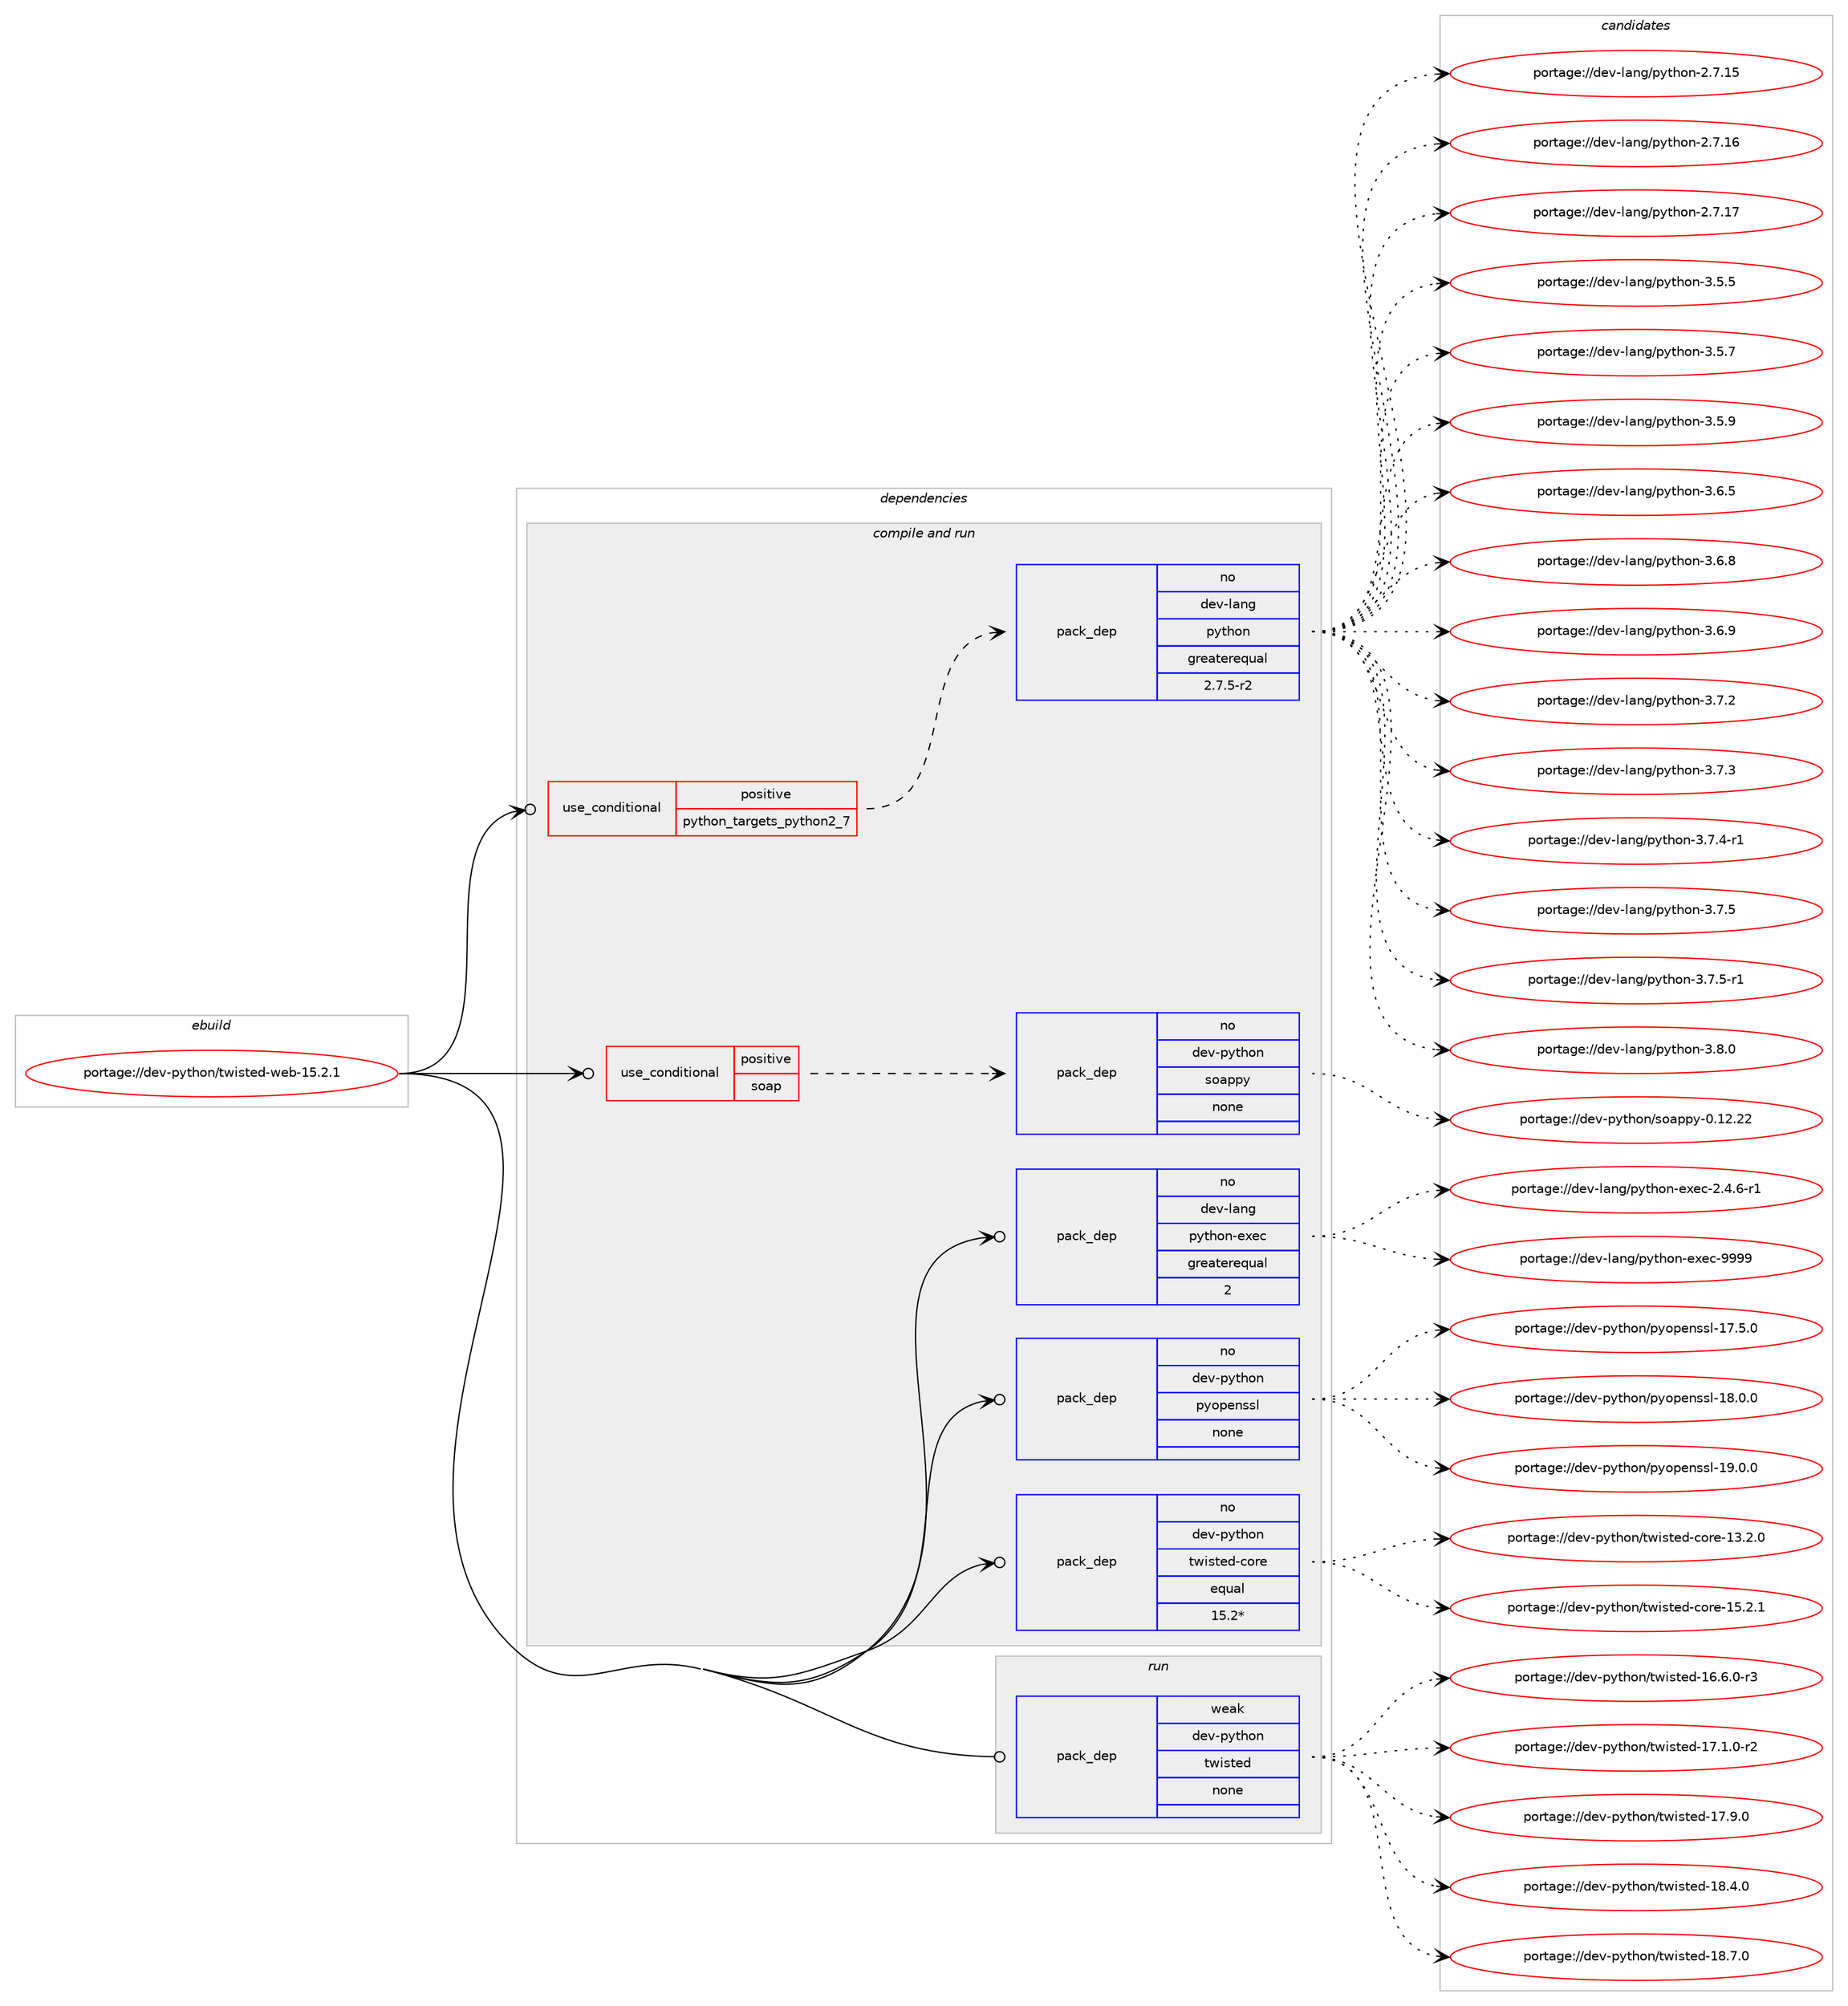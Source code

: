 digraph prolog {

# *************
# Graph options
# *************

newrank=true;
concentrate=true;
compound=true;
graph [rankdir=LR,fontname=Helvetica,fontsize=10,ranksep=1.5];#, ranksep=2.5, nodesep=0.2];
edge  [arrowhead=vee];
node  [fontname=Helvetica,fontsize=10];

# **********
# The ebuild
# **********

subgraph cluster_leftcol {
color=gray;
rank=same;
label=<<i>ebuild</i>>;
id [label="portage://dev-python/twisted-web-15.2.1", color=red, width=4, href="../dev-python/twisted-web-15.2.1.svg"];
}

# ****************
# The dependencies
# ****************

subgraph cluster_midcol {
color=gray;
label=<<i>dependencies</i>>;
subgraph cluster_compile {
fillcolor="#eeeeee";
style=filled;
label=<<i>compile</i>>;
}
subgraph cluster_compileandrun {
fillcolor="#eeeeee";
style=filled;
label=<<i>compile and run</i>>;
subgraph cond40107 {
dependency176942 [label=<<TABLE BORDER="0" CELLBORDER="1" CELLSPACING="0" CELLPADDING="4"><TR><TD ROWSPAN="3" CELLPADDING="10">use_conditional</TD></TR><TR><TD>positive</TD></TR><TR><TD>python_targets_python2_7</TD></TR></TABLE>>, shape=none, color=red];
subgraph pack133431 {
dependency176943 [label=<<TABLE BORDER="0" CELLBORDER="1" CELLSPACING="0" CELLPADDING="4" WIDTH="220"><TR><TD ROWSPAN="6" CELLPADDING="30">pack_dep</TD></TR><TR><TD WIDTH="110">no</TD></TR><TR><TD>dev-lang</TD></TR><TR><TD>python</TD></TR><TR><TD>greaterequal</TD></TR><TR><TD>2.7.5-r2</TD></TR></TABLE>>, shape=none, color=blue];
}
dependency176942:e -> dependency176943:w [weight=20,style="dashed",arrowhead="vee"];
}
id:e -> dependency176942:w [weight=20,style="solid",arrowhead="odotvee"];
subgraph cond40108 {
dependency176944 [label=<<TABLE BORDER="0" CELLBORDER="1" CELLSPACING="0" CELLPADDING="4"><TR><TD ROWSPAN="3" CELLPADDING="10">use_conditional</TD></TR><TR><TD>positive</TD></TR><TR><TD>soap</TD></TR></TABLE>>, shape=none, color=red];
subgraph pack133432 {
dependency176945 [label=<<TABLE BORDER="0" CELLBORDER="1" CELLSPACING="0" CELLPADDING="4" WIDTH="220"><TR><TD ROWSPAN="6" CELLPADDING="30">pack_dep</TD></TR><TR><TD WIDTH="110">no</TD></TR><TR><TD>dev-python</TD></TR><TR><TD>soappy</TD></TR><TR><TD>none</TD></TR><TR><TD></TD></TR></TABLE>>, shape=none, color=blue];
}
dependency176944:e -> dependency176945:w [weight=20,style="dashed",arrowhead="vee"];
}
id:e -> dependency176944:w [weight=20,style="solid",arrowhead="odotvee"];
subgraph pack133433 {
dependency176946 [label=<<TABLE BORDER="0" CELLBORDER="1" CELLSPACING="0" CELLPADDING="4" WIDTH="220"><TR><TD ROWSPAN="6" CELLPADDING="30">pack_dep</TD></TR><TR><TD WIDTH="110">no</TD></TR><TR><TD>dev-lang</TD></TR><TR><TD>python-exec</TD></TR><TR><TD>greaterequal</TD></TR><TR><TD>2</TD></TR></TABLE>>, shape=none, color=blue];
}
id:e -> dependency176946:w [weight=20,style="solid",arrowhead="odotvee"];
subgraph pack133434 {
dependency176947 [label=<<TABLE BORDER="0" CELLBORDER="1" CELLSPACING="0" CELLPADDING="4" WIDTH="220"><TR><TD ROWSPAN="6" CELLPADDING="30">pack_dep</TD></TR><TR><TD WIDTH="110">no</TD></TR><TR><TD>dev-python</TD></TR><TR><TD>pyopenssl</TD></TR><TR><TD>none</TD></TR><TR><TD></TD></TR></TABLE>>, shape=none, color=blue];
}
id:e -> dependency176947:w [weight=20,style="solid",arrowhead="odotvee"];
subgraph pack133435 {
dependency176948 [label=<<TABLE BORDER="0" CELLBORDER="1" CELLSPACING="0" CELLPADDING="4" WIDTH="220"><TR><TD ROWSPAN="6" CELLPADDING="30">pack_dep</TD></TR><TR><TD WIDTH="110">no</TD></TR><TR><TD>dev-python</TD></TR><TR><TD>twisted-core</TD></TR><TR><TD>equal</TD></TR><TR><TD>15.2*</TD></TR></TABLE>>, shape=none, color=blue];
}
id:e -> dependency176948:w [weight=20,style="solid",arrowhead="odotvee"];
}
subgraph cluster_run {
fillcolor="#eeeeee";
style=filled;
label=<<i>run</i>>;
subgraph pack133436 {
dependency176949 [label=<<TABLE BORDER="0" CELLBORDER="1" CELLSPACING="0" CELLPADDING="4" WIDTH="220"><TR><TD ROWSPAN="6" CELLPADDING="30">pack_dep</TD></TR><TR><TD WIDTH="110">weak</TD></TR><TR><TD>dev-python</TD></TR><TR><TD>twisted</TD></TR><TR><TD>none</TD></TR><TR><TD></TD></TR></TABLE>>, shape=none, color=blue];
}
id:e -> dependency176949:w [weight=20,style="solid",arrowhead="odot"];
}
}

# **************
# The candidates
# **************

subgraph cluster_choices {
rank=same;
color=gray;
label=<<i>candidates</i>>;

subgraph choice133431 {
color=black;
nodesep=1;
choiceportage10010111845108971101034711212111610411111045504655464953 [label="portage://dev-lang/python-2.7.15", color=red, width=4,href="../dev-lang/python-2.7.15.svg"];
choiceportage10010111845108971101034711212111610411111045504655464954 [label="portage://dev-lang/python-2.7.16", color=red, width=4,href="../dev-lang/python-2.7.16.svg"];
choiceportage10010111845108971101034711212111610411111045504655464955 [label="portage://dev-lang/python-2.7.17", color=red, width=4,href="../dev-lang/python-2.7.17.svg"];
choiceportage100101118451089711010347112121116104111110455146534653 [label="portage://dev-lang/python-3.5.5", color=red, width=4,href="../dev-lang/python-3.5.5.svg"];
choiceportage100101118451089711010347112121116104111110455146534655 [label="portage://dev-lang/python-3.5.7", color=red, width=4,href="../dev-lang/python-3.5.7.svg"];
choiceportage100101118451089711010347112121116104111110455146534657 [label="portage://dev-lang/python-3.5.9", color=red, width=4,href="../dev-lang/python-3.5.9.svg"];
choiceportage100101118451089711010347112121116104111110455146544653 [label="portage://dev-lang/python-3.6.5", color=red, width=4,href="../dev-lang/python-3.6.5.svg"];
choiceportage100101118451089711010347112121116104111110455146544656 [label="portage://dev-lang/python-3.6.8", color=red, width=4,href="../dev-lang/python-3.6.8.svg"];
choiceportage100101118451089711010347112121116104111110455146544657 [label="portage://dev-lang/python-3.6.9", color=red, width=4,href="../dev-lang/python-3.6.9.svg"];
choiceportage100101118451089711010347112121116104111110455146554650 [label="portage://dev-lang/python-3.7.2", color=red, width=4,href="../dev-lang/python-3.7.2.svg"];
choiceportage100101118451089711010347112121116104111110455146554651 [label="portage://dev-lang/python-3.7.3", color=red, width=4,href="../dev-lang/python-3.7.3.svg"];
choiceportage1001011184510897110103471121211161041111104551465546524511449 [label="portage://dev-lang/python-3.7.4-r1", color=red, width=4,href="../dev-lang/python-3.7.4-r1.svg"];
choiceportage100101118451089711010347112121116104111110455146554653 [label="portage://dev-lang/python-3.7.5", color=red, width=4,href="../dev-lang/python-3.7.5.svg"];
choiceportage1001011184510897110103471121211161041111104551465546534511449 [label="portage://dev-lang/python-3.7.5-r1", color=red, width=4,href="../dev-lang/python-3.7.5-r1.svg"];
choiceportage100101118451089711010347112121116104111110455146564648 [label="portage://dev-lang/python-3.8.0", color=red, width=4,href="../dev-lang/python-3.8.0.svg"];
dependency176943:e -> choiceportage10010111845108971101034711212111610411111045504655464953:w [style=dotted,weight="100"];
dependency176943:e -> choiceportage10010111845108971101034711212111610411111045504655464954:w [style=dotted,weight="100"];
dependency176943:e -> choiceportage10010111845108971101034711212111610411111045504655464955:w [style=dotted,weight="100"];
dependency176943:e -> choiceportage100101118451089711010347112121116104111110455146534653:w [style=dotted,weight="100"];
dependency176943:e -> choiceportage100101118451089711010347112121116104111110455146534655:w [style=dotted,weight="100"];
dependency176943:e -> choiceportage100101118451089711010347112121116104111110455146534657:w [style=dotted,weight="100"];
dependency176943:e -> choiceportage100101118451089711010347112121116104111110455146544653:w [style=dotted,weight="100"];
dependency176943:e -> choiceportage100101118451089711010347112121116104111110455146544656:w [style=dotted,weight="100"];
dependency176943:e -> choiceportage100101118451089711010347112121116104111110455146544657:w [style=dotted,weight="100"];
dependency176943:e -> choiceportage100101118451089711010347112121116104111110455146554650:w [style=dotted,weight="100"];
dependency176943:e -> choiceportage100101118451089711010347112121116104111110455146554651:w [style=dotted,weight="100"];
dependency176943:e -> choiceportage1001011184510897110103471121211161041111104551465546524511449:w [style=dotted,weight="100"];
dependency176943:e -> choiceportage100101118451089711010347112121116104111110455146554653:w [style=dotted,weight="100"];
dependency176943:e -> choiceportage1001011184510897110103471121211161041111104551465546534511449:w [style=dotted,weight="100"];
dependency176943:e -> choiceportage100101118451089711010347112121116104111110455146564648:w [style=dotted,weight="100"];
}
subgraph choice133432 {
color=black;
nodesep=1;
choiceportage1001011184511212111610411111047115111971121121214548464950465050 [label="portage://dev-python/soappy-0.12.22", color=red, width=4,href="../dev-python/soappy-0.12.22.svg"];
dependency176945:e -> choiceportage1001011184511212111610411111047115111971121121214548464950465050:w [style=dotted,weight="100"];
}
subgraph choice133433 {
color=black;
nodesep=1;
choiceportage10010111845108971101034711212111610411111045101120101994550465246544511449 [label="portage://dev-lang/python-exec-2.4.6-r1", color=red, width=4,href="../dev-lang/python-exec-2.4.6-r1.svg"];
choiceportage10010111845108971101034711212111610411111045101120101994557575757 [label="portage://dev-lang/python-exec-9999", color=red, width=4,href="../dev-lang/python-exec-9999.svg"];
dependency176946:e -> choiceportage10010111845108971101034711212111610411111045101120101994550465246544511449:w [style=dotted,weight="100"];
dependency176946:e -> choiceportage10010111845108971101034711212111610411111045101120101994557575757:w [style=dotted,weight="100"];
}
subgraph choice133434 {
color=black;
nodesep=1;
choiceportage100101118451121211161041111104711212111111210111011511510845495546534648 [label="portage://dev-python/pyopenssl-17.5.0", color=red, width=4,href="../dev-python/pyopenssl-17.5.0.svg"];
choiceportage100101118451121211161041111104711212111111210111011511510845495646484648 [label="portage://dev-python/pyopenssl-18.0.0", color=red, width=4,href="../dev-python/pyopenssl-18.0.0.svg"];
choiceportage100101118451121211161041111104711212111111210111011511510845495746484648 [label="portage://dev-python/pyopenssl-19.0.0", color=red, width=4,href="../dev-python/pyopenssl-19.0.0.svg"];
dependency176947:e -> choiceportage100101118451121211161041111104711212111111210111011511510845495546534648:w [style=dotted,weight="100"];
dependency176947:e -> choiceportage100101118451121211161041111104711212111111210111011511510845495646484648:w [style=dotted,weight="100"];
dependency176947:e -> choiceportage100101118451121211161041111104711212111111210111011511510845495746484648:w [style=dotted,weight="100"];
}
subgraph choice133435 {
color=black;
nodesep=1;
choiceportage1001011184511212111610411111047116119105115116101100459911111410145495146504648 [label="portage://dev-python/twisted-core-13.2.0", color=red, width=4,href="../dev-python/twisted-core-13.2.0.svg"];
choiceportage1001011184511212111610411111047116119105115116101100459911111410145495346504649 [label="portage://dev-python/twisted-core-15.2.1", color=red, width=4,href="../dev-python/twisted-core-15.2.1.svg"];
dependency176948:e -> choiceportage1001011184511212111610411111047116119105115116101100459911111410145495146504648:w [style=dotted,weight="100"];
dependency176948:e -> choiceportage1001011184511212111610411111047116119105115116101100459911111410145495346504649:w [style=dotted,weight="100"];
}
subgraph choice133436 {
color=black;
nodesep=1;
choiceportage1001011184511212111610411111047116119105115116101100454954465446484511451 [label="portage://dev-python/twisted-16.6.0-r3", color=red, width=4,href="../dev-python/twisted-16.6.0-r3.svg"];
choiceportage1001011184511212111610411111047116119105115116101100454955464946484511450 [label="portage://dev-python/twisted-17.1.0-r2", color=red, width=4,href="../dev-python/twisted-17.1.0-r2.svg"];
choiceportage100101118451121211161041111104711611910511511610110045495546574648 [label="portage://dev-python/twisted-17.9.0", color=red, width=4,href="../dev-python/twisted-17.9.0.svg"];
choiceportage100101118451121211161041111104711611910511511610110045495646524648 [label="portage://dev-python/twisted-18.4.0", color=red, width=4,href="../dev-python/twisted-18.4.0.svg"];
choiceportage100101118451121211161041111104711611910511511610110045495646554648 [label="portage://dev-python/twisted-18.7.0", color=red, width=4,href="../dev-python/twisted-18.7.0.svg"];
dependency176949:e -> choiceportage1001011184511212111610411111047116119105115116101100454954465446484511451:w [style=dotted,weight="100"];
dependency176949:e -> choiceportage1001011184511212111610411111047116119105115116101100454955464946484511450:w [style=dotted,weight="100"];
dependency176949:e -> choiceportage100101118451121211161041111104711611910511511610110045495546574648:w [style=dotted,weight="100"];
dependency176949:e -> choiceportage100101118451121211161041111104711611910511511610110045495646524648:w [style=dotted,weight="100"];
dependency176949:e -> choiceportage100101118451121211161041111104711611910511511610110045495646554648:w [style=dotted,weight="100"];
}
}

}
